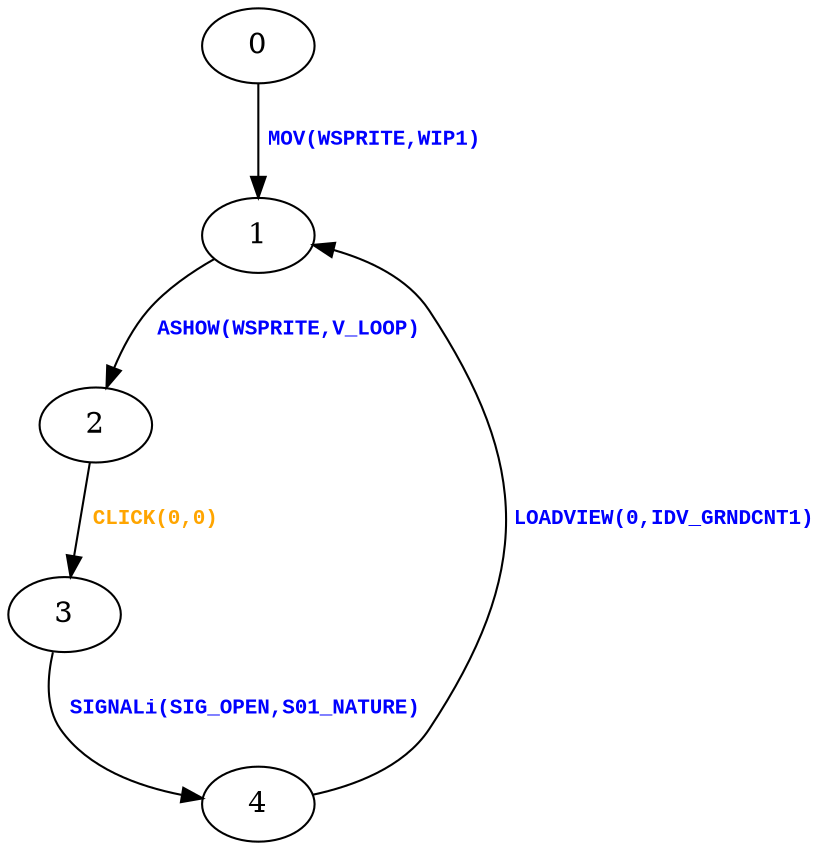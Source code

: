 digraph {
 node [shape=oval];
"0" -> "1"[fontcolor=blue, label=< <table border="0"><tr><td><font face="Courier New" point-size="10"><b>MOV(WSPRITE,WIP1)<br align="left"/></b></font></td></tr>
</table>>];
"1" -> "2"[fontcolor=blue, label=< <table border="0"><tr><td><font face="Courier New" point-size="10"><b>ASHOW(WSPRITE,V_LOOP)<br align="left"/></b></font></td></tr>
</table>>];
"2" -> "3"[fontcolor=orange, label=< <table border="0"><tr><td><font face="Courier New" point-size="10"><b>CLICK(0,0)<br align="left"/></b></font></td></tr>
</table>>];
"3" -> "4"[fontcolor=blue, label=< <table border="0"><tr><td><font face="Courier New" point-size="10"><b>SIGNALi(SIG_OPEN,S01_NATURE)<br align="left"/></b></font></td></tr>
</table>>];
"4" -> "1"[fontcolor=blue, label=< <table border="0"><tr><td><font face="Courier New" point-size="10"><b>LOADVIEW(0,IDV_GRNDCNT1)<br align="left"/></b></font></td></tr>
</table>>];
}
